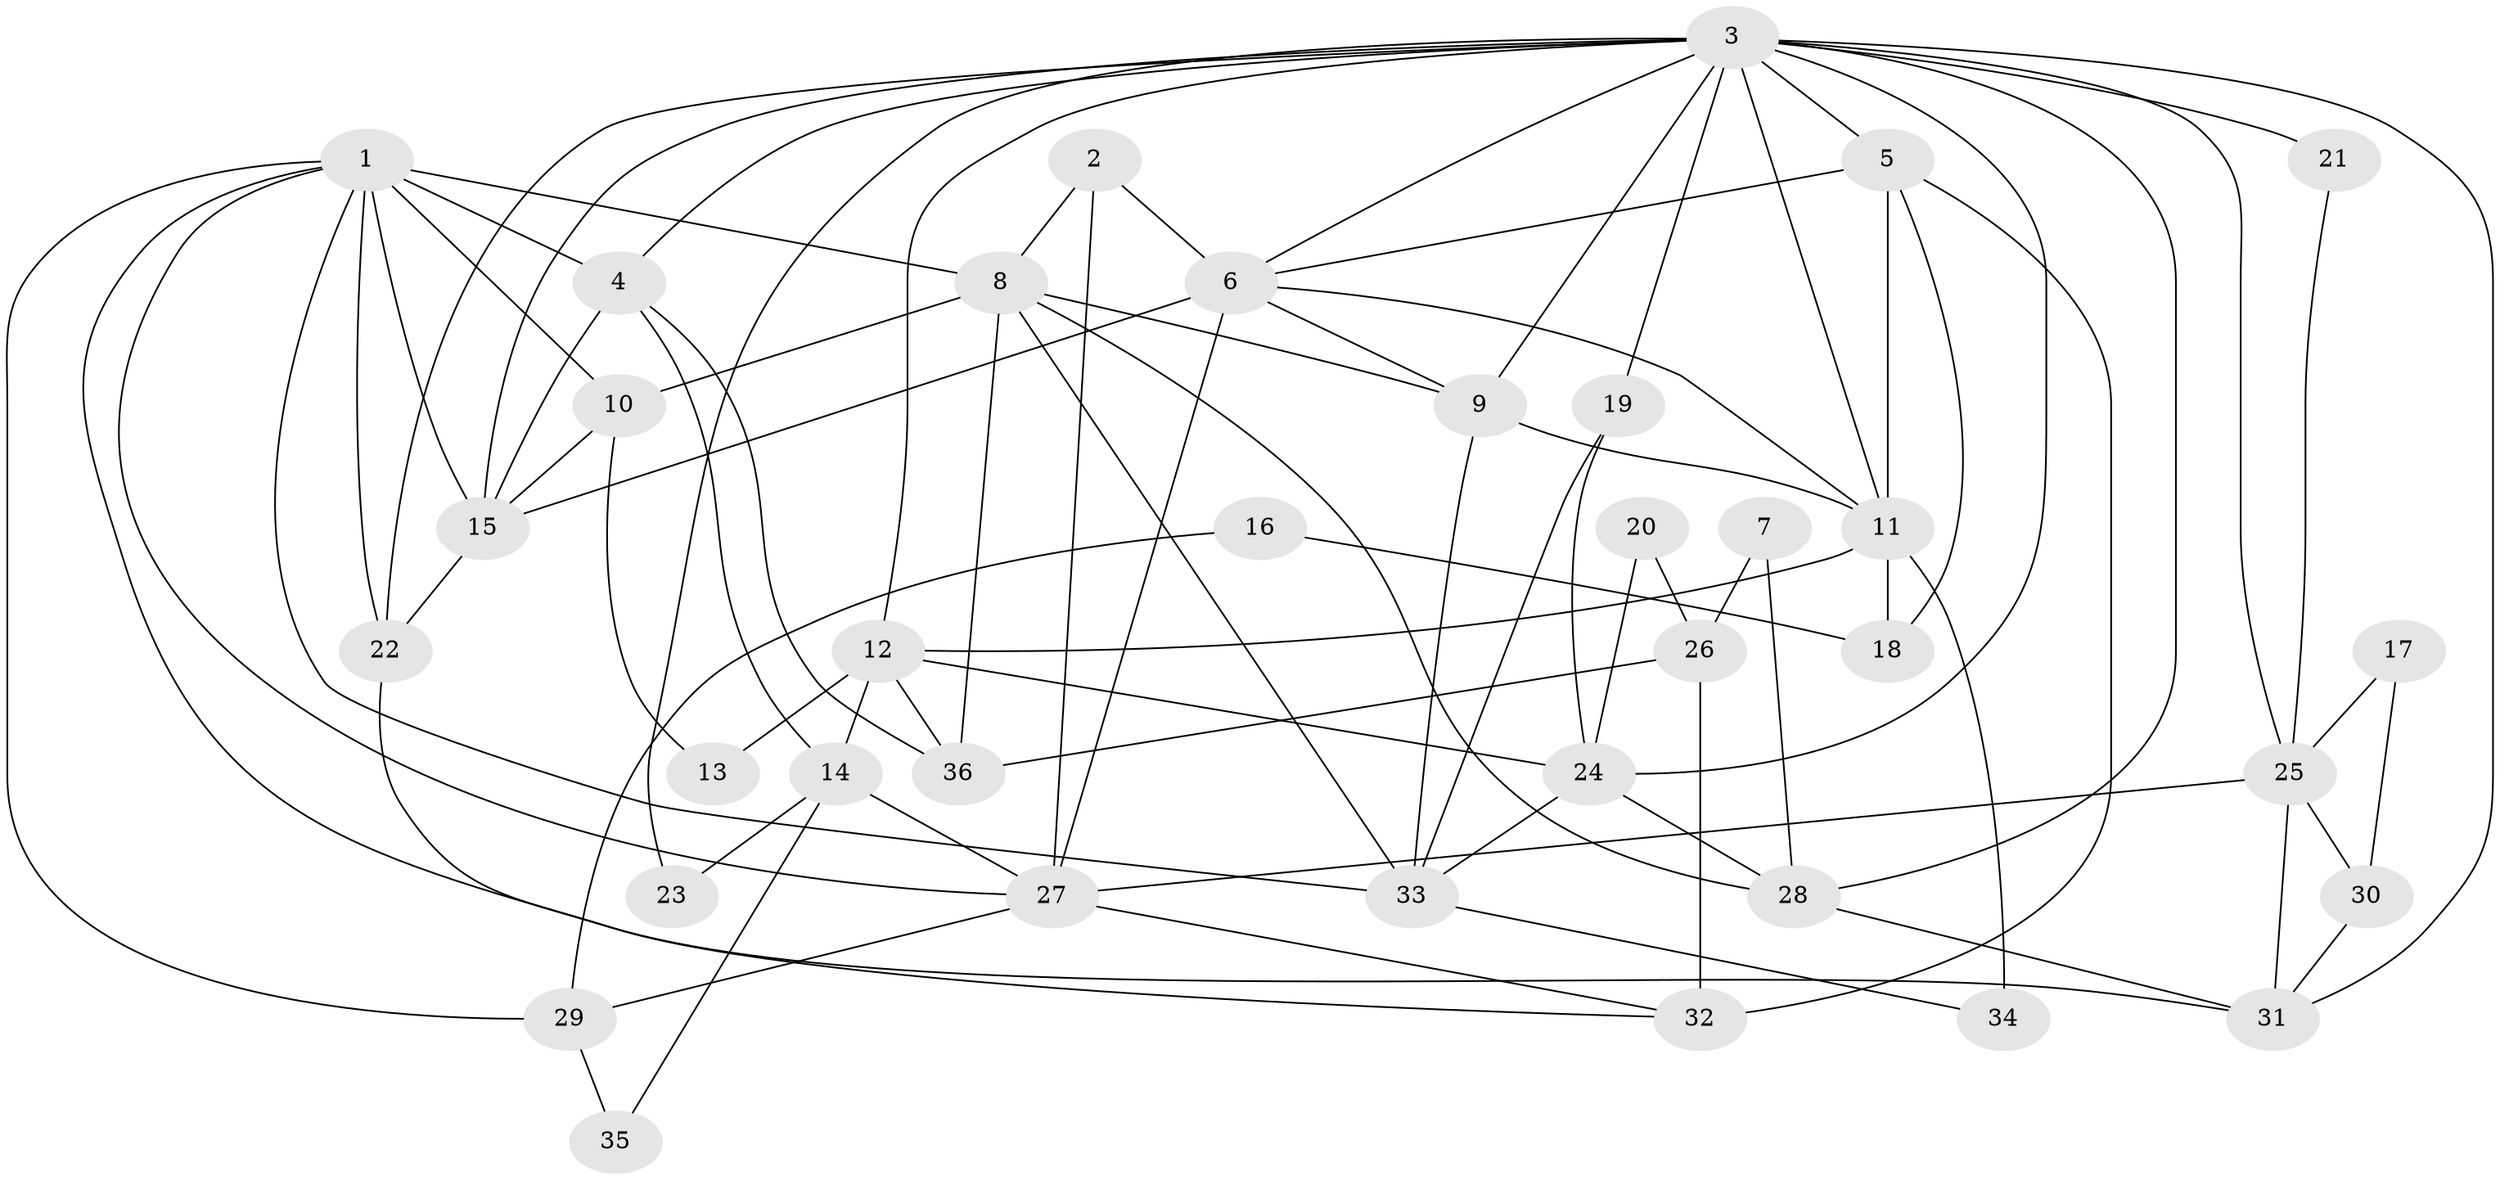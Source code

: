 // original degree distribution, {5: 0.16666666666666666, 3: 0.2638888888888889, 9: 0.013888888888888888, 4: 0.2361111111111111, 6: 0.09722222222222222, 2: 0.16666666666666666, 7: 0.05555555555555555}
// Generated by graph-tools (version 1.1) at 2025/51/03/04/25 22:51:15]
// undirected, 36 vertices, 83 edges
graph export_dot {
  node [color=gray90,style=filled];
  1;
  2;
  3;
  4;
  5;
  6;
  7;
  8;
  9;
  10;
  11;
  12;
  13;
  14;
  15;
  16;
  17;
  18;
  19;
  20;
  21;
  22;
  23;
  24;
  25;
  26;
  27;
  28;
  29;
  30;
  31;
  32;
  33;
  34;
  35;
  36;
  1 -- 4 [weight=4.0];
  1 -- 8 [weight=3.0];
  1 -- 10 [weight=3.0];
  1 -- 15 [weight=1.0];
  1 -- 22 [weight=1.0];
  1 -- 27 [weight=1.0];
  1 -- 29 [weight=1.0];
  1 -- 31 [weight=1.0];
  1 -- 33 [weight=1.0];
  2 -- 6 [weight=1.0];
  2 -- 8 [weight=1.0];
  2 -- 27 [weight=1.0];
  3 -- 4 [weight=1.0];
  3 -- 5 [weight=3.0];
  3 -- 6 [weight=1.0];
  3 -- 9 [weight=1.0];
  3 -- 11 [weight=1.0];
  3 -- 12 [weight=1.0];
  3 -- 15 [weight=1.0];
  3 -- 19 [weight=2.0];
  3 -- 21 [weight=1.0];
  3 -- 22 [weight=1.0];
  3 -- 23 [weight=1.0];
  3 -- 24 [weight=1.0];
  3 -- 25 [weight=1.0];
  3 -- 28 [weight=1.0];
  3 -- 31 [weight=1.0];
  4 -- 14 [weight=1.0];
  4 -- 15 [weight=2.0];
  4 -- 36 [weight=1.0];
  5 -- 6 [weight=1.0];
  5 -- 11 [weight=2.0];
  5 -- 18 [weight=1.0];
  5 -- 32 [weight=2.0];
  6 -- 9 [weight=1.0];
  6 -- 11 [weight=1.0];
  6 -- 15 [weight=2.0];
  6 -- 27 [weight=2.0];
  7 -- 26 [weight=1.0];
  7 -- 28 [weight=1.0];
  8 -- 9 [weight=1.0];
  8 -- 10 [weight=1.0];
  8 -- 28 [weight=1.0];
  8 -- 33 [weight=1.0];
  8 -- 36 [weight=2.0];
  9 -- 11 [weight=2.0];
  9 -- 33 [weight=1.0];
  10 -- 13 [weight=1.0];
  10 -- 15 [weight=1.0];
  11 -- 12 [weight=1.0];
  11 -- 18 [weight=1.0];
  11 -- 34 [weight=1.0];
  12 -- 13 [weight=1.0];
  12 -- 14 [weight=1.0];
  12 -- 24 [weight=1.0];
  12 -- 36 [weight=1.0];
  14 -- 23 [weight=1.0];
  14 -- 27 [weight=2.0];
  14 -- 35 [weight=1.0];
  15 -- 22 [weight=1.0];
  16 -- 18 [weight=1.0];
  16 -- 29 [weight=1.0];
  17 -- 25 [weight=1.0];
  17 -- 30 [weight=1.0];
  19 -- 24 [weight=1.0];
  19 -- 33 [weight=1.0];
  20 -- 24 [weight=1.0];
  20 -- 26 [weight=1.0];
  21 -- 25 [weight=1.0];
  22 -- 32 [weight=1.0];
  24 -- 28 [weight=1.0];
  24 -- 33 [weight=1.0];
  25 -- 27 [weight=1.0];
  25 -- 30 [weight=1.0];
  25 -- 31 [weight=1.0];
  26 -- 32 [weight=1.0];
  26 -- 36 [weight=1.0];
  27 -- 29 [weight=1.0];
  27 -- 32 [weight=1.0];
  28 -- 31 [weight=1.0];
  29 -- 35 [weight=1.0];
  30 -- 31 [weight=1.0];
  33 -- 34 [weight=1.0];
}
